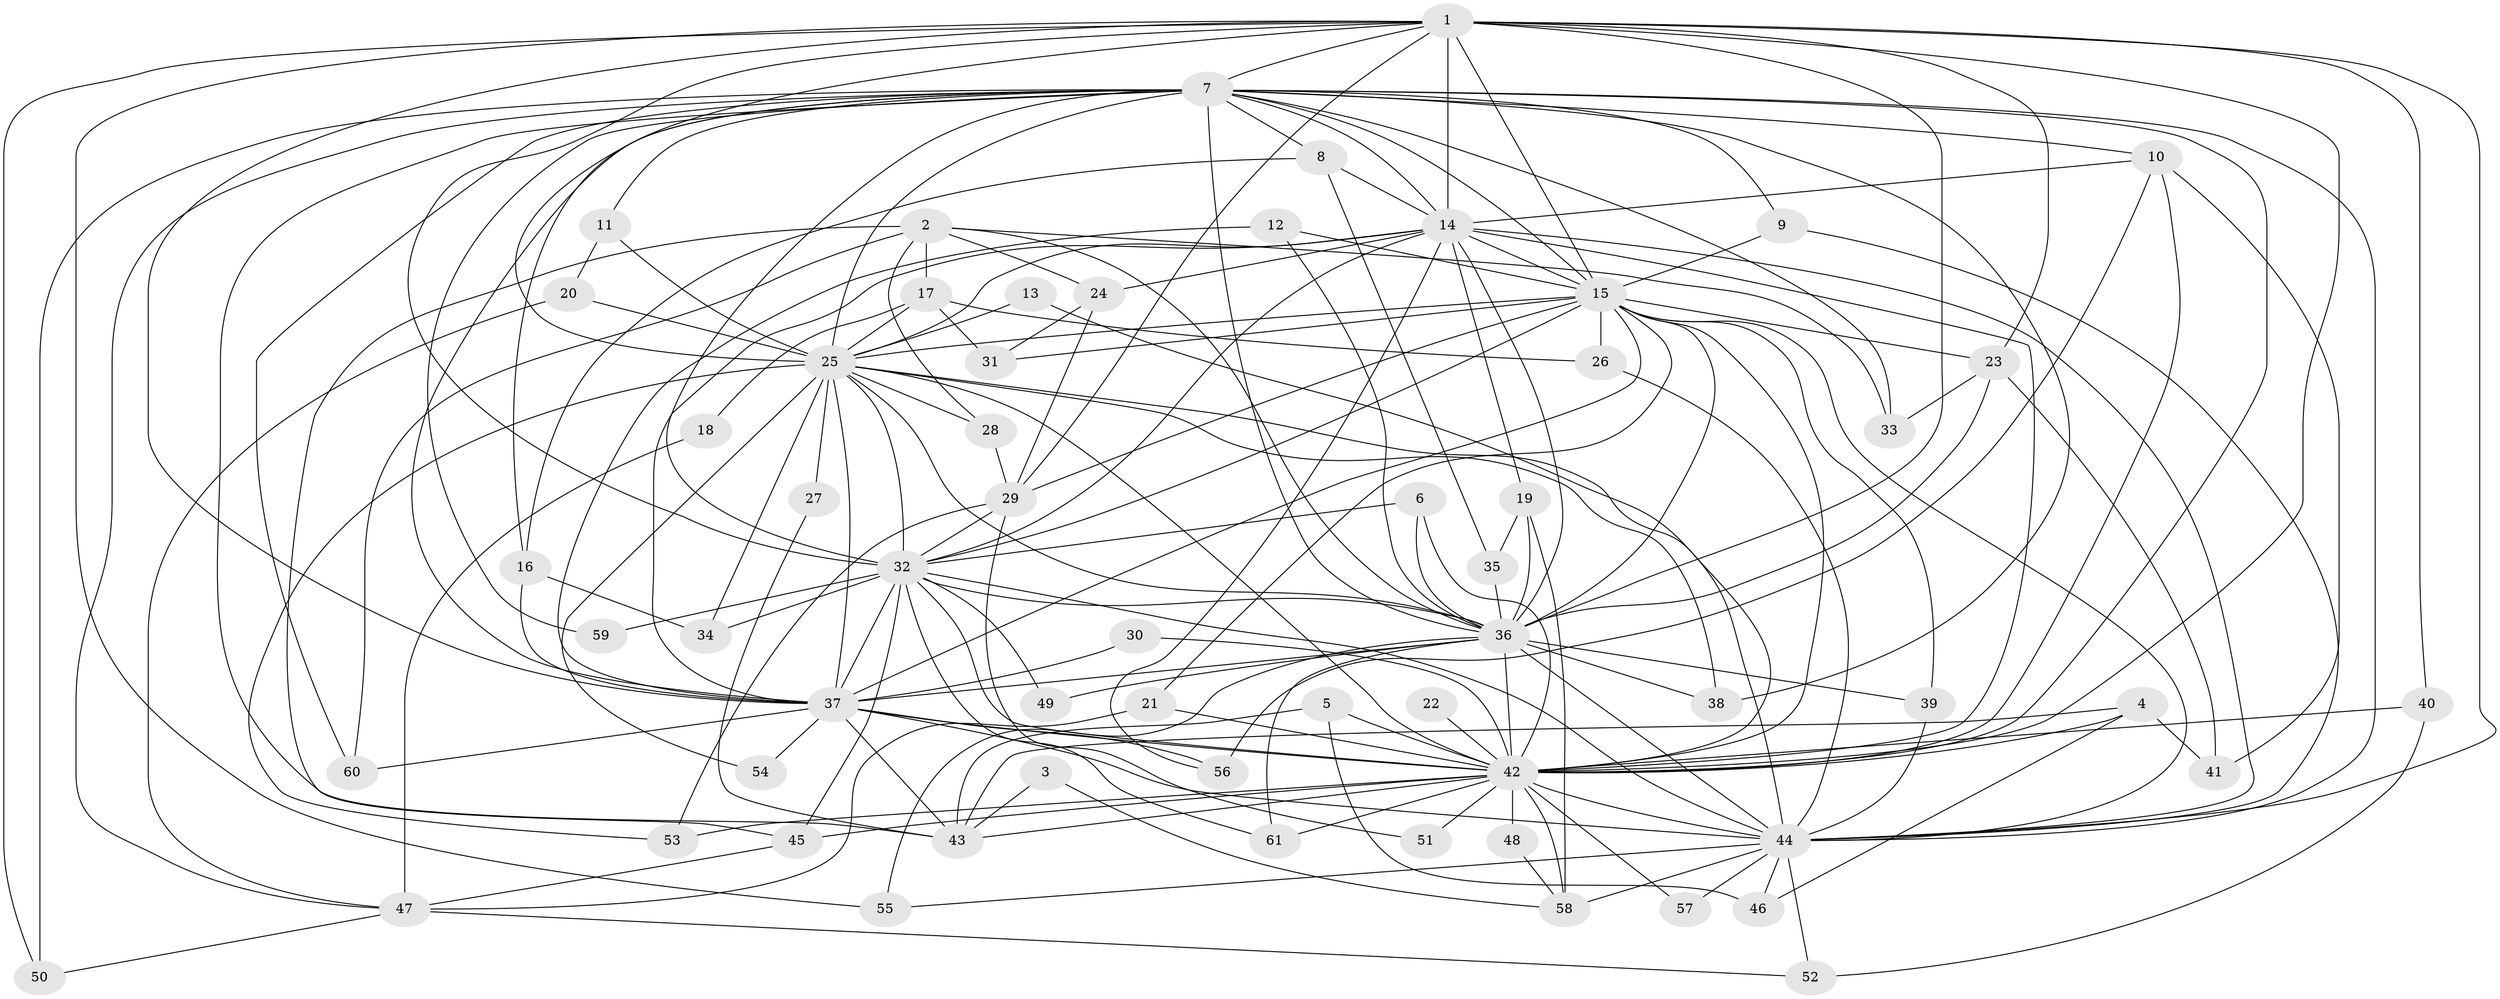 // original degree distribution, {20: 0.019417475728155338, 17: 0.019417475728155338, 22: 0.009708737864077669, 18: 0.019417475728155338, 24: 0.009708737864077669, 15: 0.009708737864077669, 32: 0.009708737864077669, 5: 0.02912621359223301, 6: 0.009708737864077669, 7: 0.038834951456310676, 2: 0.5145631067961165, 3: 0.23300970873786409, 4: 0.07766990291262135}
// Generated by graph-tools (version 1.1) at 2025/36/03/04/25 23:36:23]
// undirected, 61 vertices, 175 edges
graph export_dot {
  node [color=gray90,style=filled];
  1;
  2;
  3;
  4;
  5;
  6;
  7;
  8;
  9;
  10;
  11;
  12;
  13;
  14;
  15;
  16;
  17;
  18;
  19;
  20;
  21;
  22;
  23;
  24;
  25;
  26;
  27;
  28;
  29;
  30;
  31;
  32;
  33;
  34;
  35;
  36;
  37;
  38;
  39;
  40;
  41;
  42;
  43;
  44;
  45;
  46;
  47;
  48;
  49;
  50;
  51;
  52;
  53;
  54;
  55;
  56;
  57;
  58;
  59;
  60;
  61;
  1 -- 7 [weight=1.0];
  1 -- 14 [weight=1.0];
  1 -- 15 [weight=1.0];
  1 -- 23 [weight=1.0];
  1 -- 25 [weight=1.0];
  1 -- 29 [weight=1.0];
  1 -- 32 [weight=2.0];
  1 -- 36 [weight=2.0];
  1 -- 37 [weight=1.0];
  1 -- 40 [weight=1.0];
  1 -- 42 [weight=2.0];
  1 -- 44 [weight=1.0];
  1 -- 50 [weight=1.0];
  1 -- 55 [weight=1.0];
  2 -- 17 [weight=1.0];
  2 -- 24 [weight=1.0];
  2 -- 28 [weight=1.0];
  2 -- 33 [weight=1.0];
  2 -- 36 [weight=1.0];
  2 -- 45 [weight=1.0];
  2 -- 60 [weight=1.0];
  3 -- 43 [weight=1.0];
  3 -- 58 [weight=1.0];
  4 -- 41 [weight=1.0];
  4 -- 42 [weight=1.0];
  4 -- 43 [weight=1.0];
  4 -- 46 [weight=1.0];
  5 -- 42 [weight=1.0];
  5 -- 43 [weight=1.0];
  5 -- 46 [weight=1.0];
  6 -- 32 [weight=1.0];
  6 -- 36 [weight=1.0];
  6 -- 42 [weight=1.0];
  7 -- 8 [weight=1.0];
  7 -- 9 [weight=1.0];
  7 -- 10 [weight=1.0];
  7 -- 11 [weight=1.0];
  7 -- 14 [weight=1.0];
  7 -- 15 [weight=3.0];
  7 -- 16 [weight=1.0];
  7 -- 25 [weight=2.0];
  7 -- 32 [weight=1.0];
  7 -- 33 [weight=1.0];
  7 -- 36 [weight=1.0];
  7 -- 37 [weight=1.0];
  7 -- 38 [weight=1.0];
  7 -- 42 [weight=1.0];
  7 -- 43 [weight=1.0];
  7 -- 44 [weight=1.0];
  7 -- 47 [weight=1.0];
  7 -- 50 [weight=1.0];
  7 -- 59 [weight=1.0];
  7 -- 60 [weight=1.0];
  8 -- 14 [weight=1.0];
  8 -- 16 [weight=1.0];
  8 -- 35 [weight=1.0];
  9 -- 15 [weight=1.0];
  9 -- 44 [weight=1.0];
  10 -- 14 [weight=1.0];
  10 -- 41 [weight=1.0];
  10 -- 42 [weight=1.0];
  10 -- 56 [weight=1.0];
  11 -- 20 [weight=1.0];
  11 -- 25 [weight=1.0];
  12 -- 15 [weight=1.0];
  12 -- 36 [weight=1.0];
  12 -- 37 [weight=1.0];
  13 -- 25 [weight=1.0];
  13 -- 42 [weight=1.0];
  14 -- 15 [weight=1.0];
  14 -- 19 [weight=1.0];
  14 -- 24 [weight=1.0];
  14 -- 25 [weight=1.0];
  14 -- 32 [weight=1.0];
  14 -- 36 [weight=2.0];
  14 -- 37 [weight=1.0];
  14 -- 42 [weight=1.0];
  14 -- 44 [weight=1.0];
  14 -- 56 [weight=1.0];
  15 -- 21 [weight=1.0];
  15 -- 23 [weight=1.0];
  15 -- 25 [weight=1.0];
  15 -- 26 [weight=2.0];
  15 -- 29 [weight=1.0];
  15 -- 31 [weight=1.0];
  15 -- 32 [weight=1.0];
  15 -- 36 [weight=1.0];
  15 -- 37 [weight=1.0];
  15 -- 39 [weight=1.0];
  15 -- 42 [weight=1.0];
  15 -- 44 [weight=1.0];
  16 -- 34 [weight=1.0];
  16 -- 37 [weight=1.0];
  17 -- 18 [weight=1.0];
  17 -- 25 [weight=1.0];
  17 -- 26 [weight=1.0];
  17 -- 31 [weight=1.0];
  18 -- 47 [weight=1.0];
  19 -- 35 [weight=1.0];
  19 -- 36 [weight=1.0];
  19 -- 58 [weight=1.0];
  20 -- 25 [weight=1.0];
  20 -- 47 [weight=1.0];
  21 -- 42 [weight=1.0];
  21 -- 47 [weight=1.0];
  22 -- 42 [weight=1.0];
  23 -- 33 [weight=1.0];
  23 -- 36 [weight=1.0];
  23 -- 41 [weight=1.0];
  24 -- 29 [weight=1.0];
  24 -- 31 [weight=1.0];
  25 -- 27 [weight=1.0];
  25 -- 28 [weight=1.0];
  25 -- 32 [weight=1.0];
  25 -- 34 [weight=1.0];
  25 -- 36 [weight=1.0];
  25 -- 37 [weight=1.0];
  25 -- 38 [weight=1.0];
  25 -- 42 [weight=1.0];
  25 -- 44 [weight=1.0];
  25 -- 53 [weight=1.0];
  25 -- 54 [weight=1.0];
  26 -- 44 [weight=1.0];
  27 -- 43 [weight=1.0];
  28 -- 29 [weight=1.0];
  29 -- 32 [weight=1.0];
  29 -- 51 [weight=1.0];
  29 -- 53 [weight=1.0];
  30 -- 37 [weight=1.0];
  30 -- 42 [weight=1.0];
  32 -- 34 [weight=1.0];
  32 -- 36 [weight=1.0];
  32 -- 37 [weight=2.0];
  32 -- 42 [weight=1.0];
  32 -- 44 [weight=1.0];
  32 -- 45 [weight=1.0];
  32 -- 49 [weight=1.0];
  32 -- 59 [weight=1.0];
  32 -- 61 [weight=1.0];
  35 -- 36 [weight=1.0];
  36 -- 37 [weight=1.0];
  36 -- 38 [weight=1.0];
  36 -- 39 [weight=1.0];
  36 -- 42 [weight=1.0];
  36 -- 44 [weight=1.0];
  36 -- 49 [weight=1.0];
  36 -- 55 [weight=1.0];
  36 -- 61 [weight=1.0];
  37 -- 42 [weight=1.0];
  37 -- 43 [weight=1.0];
  37 -- 44 [weight=1.0];
  37 -- 54 [weight=1.0];
  37 -- 56 [weight=1.0];
  37 -- 60 [weight=1.0];
  39 -- 44 [weight=1.0];
  40 -- 42 [weight=2.0];
  40 -- 52 [weight=1.0];
  42 -- 43 [weight=1.0];
  42 -- 44 [weight=2.0];
  42 -- 45 [weight=2.0];
  42 -- 48 [weight=1.0];
  42 -- 51 [weight=1.0];
  42 -- 53 [weight=1.0];
  42 -- 57 [weight=1.0];
  42 -- 58 [weight=2.0];
  42 -- 61 [weight=1.0];
  44 -- 46 [weight=1.0];
  44 -- 52 [weight=1.0];
  44 -- 55 [weight=1.0];
  44 -- 57 [weight=1.0];
  44 -- 58 [weight=1.0];
  45 -- 47 [weight=1.0];
  47 -- 50 [weight=1.0];
  47 -- 52 [weight=1.0];
  48 -- 58 [weight=1.0];
}
